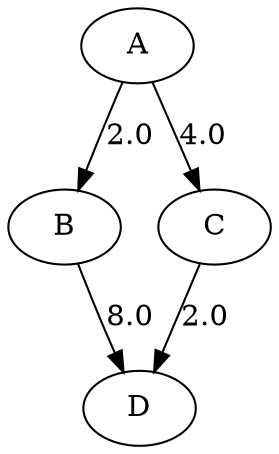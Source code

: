 digraph GrafoTesteDijkstra{
A -> B [label= 2.0];
A -> C [label= 4.0];
B -> D [label= 8.0];
C -> D [label= 2.0];
}